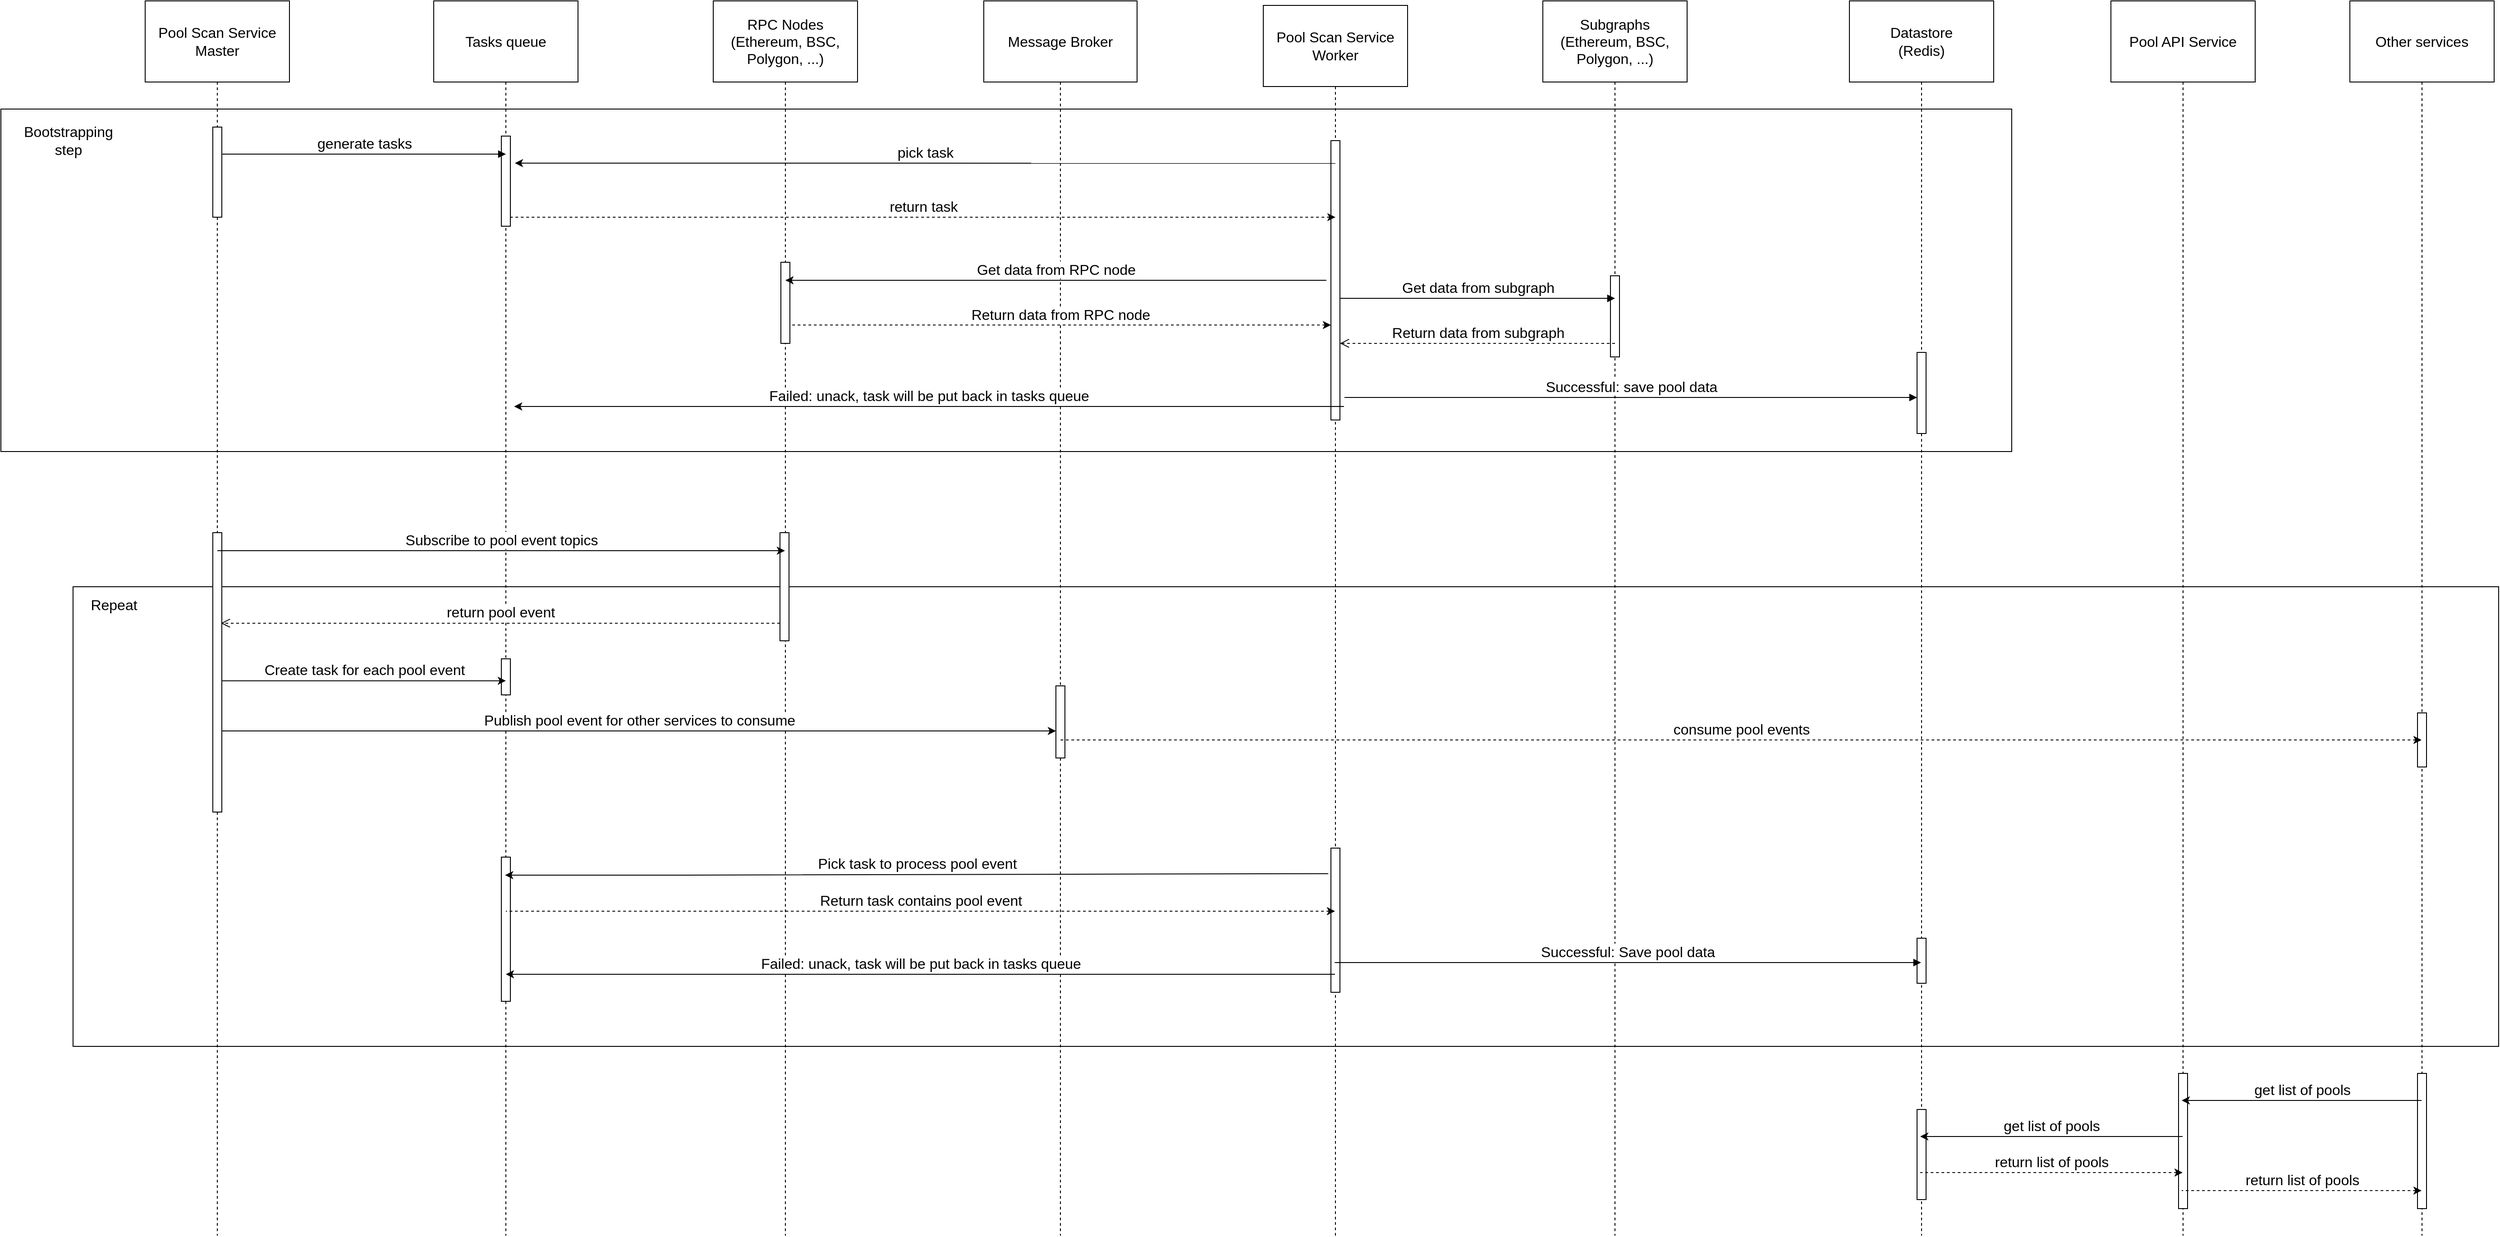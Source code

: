 <mxfile version="18.0.3" type="github">
  <diagram id="vYhIYeuhMKYq1YM2tLH0" name="Page-1">
    <mxGraphModel dx="2478" dy="1456" grid="1" gridSize="10" guides="1" tooltips="1" connect="1" arrows="1" fold="1" page="1" pageScale="1" pageWidth="850" pageHeight="1100" math="0" shadow="0">
      <root>
        <mxCell id="0" />
        <mxCell id="1" parent="0" />
        <mxCell id="duJFYo-hXxuzxmT1SDnn-63" value="" style="rounded=0;whiteSpace=wrap;html=1;fontSize=16;fillOpacity=50;" vertex="1" parent="1">
          <mxGeometry x="120" y="720" width="2690" height="510" as="geometry" />
        </mxCell>
        <mxCell id="duJFYo-hXxuzxmT1SDnn-35" value="" style="rounded=0;whiteSpace=wrap;html=1;fontSize=16;fillOpacity=50;" vertex="1" parent="1">
          <mxGeometry x="40" y="190" width="2230" height="380" as="geometry" />
        </mxCell>
        <mxCell id="duJFYo-hXxuzxmT1SDnn-19" value="&lt;span style=&quot;font-size: 16px;&quot;&gt;Message Broker&lt;/span&gt;" style="shape=umlLifeline;perimeter=lifelinePerimeter;whiteSpace=wrap;html=1;container=1;collapsible=0;recursiveResize=0;outlineConnect=0;size=90;fontSize=16;" vertex="1" parent="1">
          <mxGeometry x="1130" y="70" width="170" height="1370" as="geometry" />
        </mxCell>
        <mxCell id="duJFYo-hXxuzxmT1SDnn-79" value="" style="html=1;points=[];perimeter=orthogonalPerimeter;fontSize=16;" vertex="1" parent="duJFYo-hXxuzxmT1SDnn-19">
          <mxGeometry x="80" y="760" width="10" height="80" as="geometry" />
        </mxCell>
        <mxCell id="duJFYo-hXxuzxmT1SDnn-3" value="&lt;span style=&quot;font-size: 16px;&quot;&gt;Pool Scan Service Master&lt;/span&gt;" style="shape=umlLifeline;perimeter=lifelinePerimeter;whiteSpace=wrap;html=1;container=1;collapsible=0;recursiveResize=0;outlineConnect=0;size=90;fontSize=16;" vertex="1" parent="1">
          <mxGeometry x="200" y="70" width="160" height="1370" as="geometry" />
        </mxCell>
        <mxCell id="duJFYo-hXxuzxmT1SDnn-66" value="" style="html=1;points=[];perimeter=orthogonalPerimeter;fontSize=16;" vertex="1" parent="duJFYo-hXxuzxmT1SDnn-3">
          <mxGeometry x="75" y="590" width="10" height="310" as="geometry" />
        </mxCell>
        <mxCell id="duJFYo-hXxuzxmT1SDnn-90" value="" style="html=1;points=[];perimeter=orthogonalPerimeter;fontSize=16;" vertex="1" parent="duJFYo-hXxuzxmT1SDnn-3">
          <mxGeometry x="75" y="140" width="10" height="100" as="geometry" />
        </mxCell>
        <mxCell id="duJFYo-hXxuzxmT1SDnn-14" value="&lt;span style=&quot;font-size: 16px;&quot;&gt;Other services&lt;/span&gt;" style="shape=umlLifeline;perimeter=lifelinePerimeter;whiteSpace=wrap;html=1;container=1;collapsible=0;recursiveResize=0;outlineConnect=0;size=90;fontSize=16;" vertex="1" parent="1">
          <mxGeometry x="2645" y="70" width="160" height="1370" as="geometry" />
        </mxCell>
        <mxCell id="duJFYo-hXxuzxmT1SDnn-71" value="" style="html=1;points=[];perimeter=orthogonalPerimeter;fontSize=16;" vertex="1" parent="duJFYo-hXxuzxmT1SDnn-14">
          <mxGeometry x="75" y="1190" width="10" height="150" as="geometry" />
        </mxCell>
        <mxCell id="duJFYo-hXxuzxmT1SDnn-83" value="" style="html=1;points=[];perimeter=orthogonalPerimeter;fontSize=16;" vertex="1" parent="duJFYo-hXxuzxmT1SDnn-14">
          <mxGeometry x="75" y="790" width="10" height="60" as="geometry" />
        </mxCell>
        <mxCell id="duJFYo-hXxuzxmT1SDnn-15" value="&lt;span style=&quot;font-size: 16px;&quot;&gt;Pool API Service&lt;/span&gt;" style="shape=umlLifeline;perimeter=lifelinePerimeter;whiteSpace=wrap;html=1;container=1;collapsible=0;recursiveResize=0;outlineConnect=0;size=90;fontSize=16;" vertex="1" parent="1">
          <mxGeometry x="2380" y="70" width="160" height="1370" as="geometry" />
        </mxCell>
        <mxCell id="duJFYo-hXxuzxmT1SDnn-69" value="" style="html=1;points=[];perimeter=orthogonalPerimeter;fontSize=16;" vertex="1" parent="duJFYo-hXxuzxmT1SDnn-15">
          <mxGeometry x="75" y="1190" width="10" height="150" as="geometry" />
        </mxCell>
        <mxCell id="duJFYo-hXxuzxmT1SDnn-16" value="&lt;span style=&quot;font-size: 16px;&quot;&gt;Datastore&lt;/span&gt;&lt;br style=&quot;font-size: 16px;&quot;&gt;&lt;span style=&quot;font-size: 16px;&quot;&gt;(Redis)&lt;/span&gt;" style="shape=umlLifeline;perimeter=lifelinePerimeter;whiteSpace=wrap;html=1;container=1;collapsible=0;recursiveResize=0;outlineConnect=0;size=90;fontSize=16;" vertex="1" parent="1">
          <mxGeometry x="2090" y="70" width="160" height="1370" as="geometry" />
        </mxCell>
        <mxCell id="duJFYo-hXxuzxmT1SDnn-68" value="" style="html=1;points=[];perimeter=orthogonalPerimeter;fontSize=16;" vertex="1" parent="duJFYo-hXxuzxmT1SDnn-16">
          <mxGeometry x="75" y="1230" width="10" height="100" as="geometry" />
        </mxCell>
        <mxCell id="duJFYo-hXxuzxmT1SDnn-80" value="" style="html=1;points=[];perimeter=orthogonalPerimeter;fontSize=16;" vertex="1" parent="duJFYo-hXxuzxmT1SDnn-16">
          <mxGeometry x="75" y="1040" width="10" height="50" as="geometry" />
        </mxCell>
        <mxCell id="duJFYo-hXxuzxmT1SDnn-88" value="" style="html=1;points=[];perimeter=orthogonalPerimeter;fontSize=16;" vertex="1" parent="duJFYo-hXxuzxmT1SDnn-16">
          <mxGeometry x="75" y="390" width="10" height="90" as="geometry" />
        </mxCell>
        <mxCell id="duJFYo-hXxuzxmT1SDnn-17" value="&lt;span style=&quot;font-size: 16px;&quot;&gt;Subgraphs&lt;/span&gt;&lt;br style=&quot;font-size: 16px;&quot;&gt;&lt;span style=&quot;font-size: 16px;&quot;&gt;(Ethereum, BSC, Polygon, ...)&lt;/span&gt;" style="shape=umlLifeline;perimeter=lifelinePerimeter;whiteSpace=wrap;html=1;container=1;collapsible=0;recursiveResize=0;outlineConnect=0;size=90;fontSize=16;" vertex="1" parent="1">
          <mxGeometry x="1750" y="70" width="160" height="1370" as="geometry" />
        </mxCell>
        <mxCell id="duJFYo-hXxuzxmT1SDnn-87" value="" style="html=1;points=[];perimeter=orthogonalPerimeter;fontSize=16;" vertex="1" parent="duJFYo-hXxuzxmT1SDnn-17">
          <mxGeometry x="75" y="305" width="10" height="90" as="geometry" />
        </mxCell>
        <mxCell id="duJFYo-hXxuzxmT1SDnn-18" value="&lt;span style=&quot;font-size: 16px;&quot;&gt;RPC Nodes&lt;/span&gt;&lt;br style=&quot;font-size: 16px; padding: 0px; margin: 0px;&quot;&gt;&lt;span style=&quot;font-size: 16px;&quot;&gt;(Ethereum, BSC, Polygon, ...)&lt;/span&gt;" style="shape=umlLifeline;perimeter=lifelinePerimeter;whiteSpace=wrap;html=1;container=1;collapsible=0;recursiveResize=0;outlineConnect=0;size=90;fontSize=16;" vertex="1" parent="1">
          <mxGeometry x="830" y="70" width="160" height="1370" as="geometry" />
        </mxCell>
        <mxCell id="duJFYo-hXxuzxmT1SDnn-85" value="" style="html=1;points=[];perimeter=orthogonalPerimeter;fontSize=16;" vertex="1" parent="duJFYo-hXxuzxmT1SDnn-18">
          <mxGeometry x="75" y="290" width="10" height="90" as="geometry" />
        </mxCell>
        <mxCell id="duJFYo-hXxuzxmT1SDnn-20" value="&lt;span style=&quot;font-size: 16px;&quot;&gt;Tasks queue&lt;/span&gt;" style="shape=umlLifeline;perimeter=lifelinePerimeter;whiteSpace=wrap;html=1;container=1;collapsible=0;recursiveResize=0;outlineConnect=0;size=90;fontSize=16;" vertex="1" parent="1">
          <mxGeometry x="520" y="70" width="160" height="1370" as="geometry" />
        </mxCell>
        <mxCell id="duJFYo-hXxuzxmT1SDnn-67" value="" style="html=1;points=[];perimeter=orthogonalPerimeter;fontSize=16;" vertex="1" parent="duJFYo-hXxuzxmT1SDnn-20">
          <mxGeometry x="75" y="950" width="10" height="160" as="geometry" />
        </mxCell>
        <mxCell id="duJFYo-hXxuzxmT1SDnn-78" value="" style="html=1;points=[];perimeter=orthogonalPerimeter;fontSize=16;" vertex="1" parent="duJFYo-hXxuzxmT1SDnn-20">
          <mxGeometry x="75" y="730" width="10" height="40" as="geometry" />
        </mxCell>
        <mxCell id="duJFYo-hXxuzxmT1SDnn-89" value="" style="html=1;points=[];perimeter=orthogonalPerimeter;fontSize=16;" vertex="1" parent="duJFYo-hXxuzxmT1SDnn-20">
          <mxGeometry x="75" y="150" width="10" height="100" as="geometry" />
        </mxCell>
        <mxCell id="duJFYo-hXxuzxmT1SDnn-21" value="&lt;span style=&quot;font-size: 16px;&quot;&gt;Pool Scan Service Worker&lt;/span&gt;" style="shape=umlLifeline;perimeter=lifelinePerimeter;whiteSpace=wrap;html=1;container=1;collapsible=0;recursiveResize=0;outlineConnect=0;size=90;fontSize=16;" vertex="1" parent="1">
          <mxGeometry x="1440" y="75" width="160" height="1365" as="geometry" />
        </mxCell>
        <mxCell id="duJFYo-hXxuzxmT1SDnn-72" value="" style="html=1;points=[];perimeter=orthogonalPerimeter;fontSize=16;" vertex="1" parent="duJFYo-hXxuzxmT1SDnn-21">
          <mxGeometry x="75" y="935" width="10" height="160" as="geometry" />
        </mxCell>
        <mxCell id="duJFYo-hXxuzxmT1SDnn-86" value="" style="html=1;points=[];perimeter=orthogonalPerimeter;fontSize=16;" vertex="1" parent="duJFYo-hXxuzxmT1SDnn-21">
          <mxGeometry x="75" y="150" width="10" height="310" as="geometry" />
        </mxCell>
        <mxCell id="duJFYo-hXxuzxmT1SDnn-22" value="generate tasks" style="html=1;verticalAlign=bottom;endArrow=block;rounded=0;fontSize=16;entryX=0.5;entryY=0.2;entryDx=0;entryDy=0;entryPerimeter=0;" edge="1" parent="1" source="duJFYo-hXxuzxmT1SDnn-90" target="duJFYo-hXxuzxmT1SDnn-89">
          <mxGeometry width="80" relative="1" as="geometry">
            <mxPoint x="340" y="230" as="sourcePoint" />
            <mxPoint x="510" y="230" as="targetPoint" />
          </mxGeometry>
        </mxCell>
        <mxCell id="duJFYo-hXxuzxmT1SDnn-23" value="pick task" style="html=1;verticalAlign=bottom;endArrow=none;rounded=0;fontSize=16;startArrow=classic;startFill=1;endFill=0;entryX=0.5;entryY=0.081;entryDx=0;entryDy=0;entryPerimeter=0;" edge="1" parent="1" target="duJFYo-hXxuzxmT1SDnn-86">
          <mxGeometry width="80" relative="1" as="geometry">
            <mxPoint x="610" y="250" as="sourcePoint" />
            <mxPoint x="1410" y="250" as="targetPoint" />
          </mxGeometry>
        </mxCell>
        <mxCell id="duJFYo-hXxuzxmT1SDnn-26" value="Return data from RPC node" style="html=1;verticalAlign=bottom;endArrow=none;dashed=1;endSize=8;rounded=0;fontSize=16;startArrow=classic;startFill=1;endFill=0;entryX=0.967;entryY=0.747;entryDx=0;entryDy=0;entryPerimeter=0;" edge="1" parent="1">
          <mxGeometry relative="1" as="geometry">
            <mxPoint x="1515" y="429.64" as="sourcePoint" />
            <mxPoint x="914.67" y="429.64" as="targetPoint" />
          </mxGeometry>
        </mxCell>
        <mxCell id="duJFYo-hXxuzxmT1SDnn-27" value="Get data from subgraph" style="html=1;verticalAlign=bottom;endArrow=block;rounded=0;fontSize=16;entryX=0.5;entryY=0.278;entryDx=0;entryDy=0;entryPerimeter=0;" edge="1" parent="1" source="duJFYo-hXxuzxmT1SDnn-86" target="duJFYo-hXxuzxmT1SDnn-87">
          <mxGeometry width="80" relative="1" as="geometry">
            <mxPoint x="1560" y="400" as="sourcePoint" />
            <mxPoint x="1730" y="400" as="targetPoint" />
          </mxGeometry>
        </mxCell>
        <mxCell id="duJFYo-hXxuzxmT1SDnn-28" value="Return data from subgraph" style="html=1;verticalAlign=bottom;endArrow=open;dashed=1;endSize=8;rounded=0;fontSize=16;exitX=0.5;exitY=0.833;exitDx=0;exitDy=0;exitPerimeter=0;" edge="1" parent="1" source="duJFYo-hXxuzxmT1SDnn-87" target="duJFYo-hXxuzxmT1SDnn-86">
          <mxGeometry relative="1" as="geometry">
            <mxPoint x="1720" y="450" as="sourcePoint" />
            <mxPoint x="1580" y="450" as="targetPoint" />
          </mxGeometry>
        </mxCell>
        <mxCell id="duJFYo-hXxuzxmT1SDnn-29" value="Successful: save pool data" style="html=1;verticalAlign=bottom;endArrow=block;rounded=0;fontSize=16;" edge="1" parent="1" target="duJFYo-hXxuzxmT1SDnn-88">
          <mxGeometry width="80" relative="1" as="geometry">
            <mxPoint x="1530" y="510" as="sourcePoint" />
            <mxPoint x="2060" y="510" as="targetPoint" />
          </mxGeometry>
        </mxCell>
        <mxCell id="duJFYo-hXxuzxmT1SDnn-31" value="return pool event" style="html=1;verticalAlign=bottom;endArrow=open;dashed=1;endSize=8;rounded=0;fontSize=16;entryX=0.9;entryY=0.324;entryDx=0;entryDy=0;entryPerimeter=0;" edge="1" parent="1" source="duJFYo-hXxuzxmT1SDnn-77" target="duJFYo-hXxuzxmT1SDnn-66">
          <mxGeometry relative="1" as="geometry">
            <mxPoint x="820" y="760" as="sourcePoint" />
            <mxPoint x="370" y="760" as="targetPoint" />
          </mxGeometry>
        </mxCell>
        <mxCell id="duJFYo-hXxuzxmT1SDnn-32" value="Create task for each pool event" style="html=1;verticalAlign=bottom;endArrow=classic;rounded=0;fontSize=16;startArrow=none;startFill=0;endFill=1;entryX=0.5;entryY=0.608;entryDx=0;entryDy=0;entryPerimeter=0;" edge="1" parent="1" source="duJFYo-hXxuzxmT1SDnn-66" target="duJFYo-hXxuzxmT1SDnn-78">
          <mxGeometry width="80" relative="1" as="geometry">
            <mxPoint x="320" y="824.66" as="sourcePoint" />
            <mxPoint x="565" y="824.33" as="targetPoint" />
          </mxGeometry>
        </mxCell>
        <mxCell id="duJFYo-hXxuzxmT1SDnn-33" value="Pick task to process pool event" style="html=1;verticalAlign=bottom;endArrow=none;rounded=0;fontSize=16;startArrow=classic;startFill=1;endFill=0;entryX=-0.3;entryY=0.177;entryDx=0;entryDy=0;entryPerimeter=0;" edge="1" parent="1" target="duJFYo-hXxuzxmT1SDnn-72">
          <mxGeometry width="80" relative="1" as="geometry">
            <mxPoint x="599.167" y="1040" as="sourcePoint" />
            <mxPoint x="1519.5" y="1040" as="targetPoint" />
            <Array as="points">
              <mxPoint x="790" y="1040" />
            </Array>
          </mxGeometry>
        </mxCell>
        <mxCell id="duJFYo-hXxuzxmT1SDnn-36" value="Bootstrapping step" style="text;html=1;strokeColor=none;fillColor=none;align=center;verticalAlign=middle;whiteSpace=wrap;rounded=0;dashed=1;fontSize=16;" vertex="1" parent="1">
          <mxGeometry x="50" y="210" width="130" height="30" as="geometry" />
        </mxCell>
        <mxCell id="duJFYo-hXxuzxmT1SDnn-37" value="Failed: unack, task will be put back in tasks queue" style="html=1;verticalAlign=bottom;endArrow=none;rounded=0;fontSize=16;startArrow=classic;startFill=1;endFill=0;" edge="1" parent="1" source="duJFYo-hXxuzxmT1SDnn-20" target="duJFYo-hXxuzxmT1SDnn-21">
          <mxGeometry width="80" relative="1" as="geometry">
            <mxPoint x="690" y="1154" as="sourcePoint" />
            <mxPoint x="1490" y="1154" as="targetPoint" />
            <Array as="points">
              <mxPoint x="1330" y="1150" />
            </Array>
          </mxGeometry>
        </mxCell>
        <mxCell id="duJFYo-hXxuzxmT1SDnn-40" value="Publish pool event for other services to consume" style="html=1;verticalAlign=bottom;endArrow=classic;rounded=0;fontSize=16;startArrow=none;startFill=0;endFill=1;entryX=0;entryY=0.625;entryDx=0;entryDy=0;entryPerimeter=0;" edge="1" parent="1" source="duJFYo-hXxuzxmT1SDnn-66" target="duJFYo-hXxuzxmT1SDnn-79">
          <mxGeometry width="80" relative="1" as="geometry">
            <mxPoint x="320" y="880.33" as="sourcePoint" />
            <mxPoint x="1120" y="880" as="targetPoint" />
          </mxGeometry>
        </mxCell>
        <mxCell id="duJFYo-hXxuzxmT1SDnn-51" value="get list of pools" style="html=1;verticalAlign=bottom;endArrow=none;rounded=0;fontSize=16;startArrow=classic;startFill=1;endFill=0;" edge="1" parent="1">
          <mxGeometry width="80" relative="1" as="geometry">
            <mxPoint x="2168.5" y="1330" as="sourcePoint" />
            <mxPoint x="2459.5" y="1330" as="targetPoint" />
            <Array as="points">
              <mxPoint x="2280" y="1330" />
            </Array>
          </mxGeometry>
        </mxCell>
        <mxCell id="duJFYo-hXxuzxmT1SDnn-54" value="return list of pools" style="html=1;verticalAlign=bottom;endArrow=none;dashed=1;endSize=8;rounded=0;fontSize=16;startArrow=classic;startFill=1;endFill=0;" edge="1" parent="1">
          <mxGeometry relative="1" as="geometry">
            <mxPoint x="2724.5" y="1390" as="sourcePoint" />
            <mxPoint x="2458.5" y="1390" as="targetPoint" />
            <Array as="points">
              <mxPoint x="2620" y="1390" />
            </Array>
          </mxGeometry>
        </mxCell>
        <mxCell id="duJFYo-hXxuzxmT1SDnn-57" value="consume pool events" style="html=1;verticalAlign=bottom;endArrow=none;dashed=1;endSize=8;rounded=0;fontSize=16;startArrow=classic;startFill=1;endFill=0;" edge="1" parent="1">
          <mxGeometry relative="1" as="geometry">
            <mxPoint x="2724.5" y="890" as="sourcePoint" />
            <mxPoint x="1214.167" y="890" as="targetPoint" />
            <Array as="points">
              <mxPoint x="1740" y="890" />
            </Array>
          </mxGeometry>
        </mxCell>
        <mxCell id="duJFYo-hXxuzxmT1SDnn-64" value="Repeat" style="text;html=1;align=center;verticalAlign=middle;resizable=0;points=[];autosize=1;strokeColor=none;fillColor=none;fontSize=16;" vertex="1" parent="1">
          <mxGeometry x="130" y="730" width="70" height="20" as="geometry" />
        </mxCell>
        <mxCell id="duJFYo-hXxuzxmT1SDnn-50" value="get list of pools" style="html=1;verticalAlign=bottom;endArrow=none;rounded=0;fontSize=16;startArrow=classic;startFill=1;endFill=0;" edge="1" parent="1">
          <mxGeometry width="80" relative="1" as="geometry">
            <mxPoint x="2458.5" y="1290" as="sourcePoint" />
            <mxPoint x="2724.5" y="1290" as="targetPoint" />
            <Array as="points">
              <mxPoint x="2650" y="1290" />
            </Array>
          </mxGeometry>
        </mxCell>
        <mxCell id="duJFYo-hXxuzxmT1SDnn-52" value="return list of pools" style="html=1;verticalAlign=bottom;endArrow=none;dashed=1;endSize=8;rounded=0;fontSize=16;startArrow=classic;startFill=1;endFill=0;" edge="1" parent="1">
          <mxGeometry relative="1" as="geometry">
            <mxPoint x="2459.5" y="1370" as="sourcePoint" />
            <mxPoint x="2168.5" y="1370" as="targetPoint" />
            <Array as="points">
              <mxPoint x="2390" y="1370" />
            </Array>
          </mxGeometry>
        </mxCell>
        <mxCell id="duJFYo-hXxuzxmT1SDnn-39" value="Successful: Save pool data" style="html=1;verticalAlign=bottom;endArrow=block;rounded=0;fontSize=16;" edge="1" parent="1">
          <mxGeometry width="80" relative="1" as="geometry">
            <mxPoint x="1519.167" y="1137" as="sourcePoint" />
            <mxPoint x="2169.5" y="1137" as="targetPoint" />
            <Array as="points">
              <mxPoint x="1640" y="1137" />
            </Array>
          </mxGeometry>
        </mxCell>
        <mxCell id="duJFYo-hXxuzxmT1SDnn-34" value="Return task contains pool event" style="html=1;verticalAlign=bottom;endArrow=none;dashed=1;endSize=8;rounded=0;fontSize=16;startArrow=classic;startFill=1;endFill=0;" edge="1" parent="1" source="duJFYo-hXxuzxmT1SDnn-21" target="duJFYo-hXxuzxmT1SDnn-20">
          <mxGeometry relative="1" as="geometry">
            <mxPoint x="1430" y="1084" as="sourcePoint" />
            <mxPoint x="650" y="1084" as="targetPoint" />
            <Array as="points">
              <mxPoint x="720" y="1080" />
            </Array>
          </mxGeometry>
        </mxCell>
        <mxCell id="duJFYo-hXxuzxmT1SDnn-77" value="" style="html=1;points=[];perimeter=orthogonalPerimeter;fontSize=16;" vertex="1" parent="1">
          <mxGeometry x="904" y="660" width="10" height="120" as="geometry" />
        </mxCell>
        <mxCell id="duJFYo-hXxuzxmT1SDnn-30" value="Subscribe to pool event topics" style="html=1;verticalAlign=bottom;endArrow=classic;rounded=0;fontSize=16;startArrow=none;startFill=0;endFill=1;" edge="1" parent="1" source="duJFYo-hXxuzxmT1SDnn-3" target="duJFYo-hXxuzxmT1SDnn-18">
          <mxGeometry width="80" relative="1" as="geometry">
            <mxPoint x="320" y="690" as="sourcePoint" />
            <mxPoint x="870" y="690" as="targetPoint" />
            <Array as="points">
              <mxPoint x="810" y="680" />
            </Array>
          </mxGeometry>
        </mxCell>
        <mxCell id="duJFYo-hXxuzxmT1SDnn-25" value="Get data from RPC node" style="html=1;verticalAlign=bottom;endArrow=none;rounded=0;fontSize=16;startArrow=classic;startFill=1;endFill=0;entryX=0.5;entryY=0.5;entryDx=0;entryDy=0;entryPerimeter=0;" edge="1" parent="1">
          <mxGeometry width="80" relative="1" as="geometry">
            <mxPoint x="910" y="380" as="sourcePoint" />
            <mxPoint x="1510" y="380" as="targetPoint" />
          </mxGeometry>
        </mxCell>
        <mxCell id="duJFYo-hXxuzxmT1SDnn-24" value="return task" style="html=1;verticalAlign=bottom;endArrow=none;dashed=1;endSize=8;rounded=0;fontSize=16;startArrow=classic;startFill=1;endFill=0;exitX=0.5;exitY=0.274;exitDx=0;exitDy=0;exitPerimeter=0;" edge="1" parent="1" source="duJFYo-hXxuzxmT1SDnn-86">
          <mxGeometry relative="1" as="geometry">
            <mxPoint x="1385" y="310" as="sourcePoint" />
            <mxPoint x="605" y="310" as="targetPoint" />
          </mxGeometry>
        </mxCell>
        <mxCell id="duJFYo-hXxuzxmT1SDnn-92" value="Failed: unack, task will be put back in tasks queue" style="html=1;verticalAlign=bottom;endArrow=none;rounded=0;fontSize=16;startArrow=classic;startFill=1;endFill=0;" edge="1" parent="1">
          <mxGeometry width="80" relative="1" as="geometry">
            <mxPoint x="609.167" y="520" as="sourcePoint" />
            <mxPoint x="1529.5" y="520" as="targetPoint" />
            <Array as="points">
              <mxPoint x="1340" y="520" />
            </Array>
          </mxGeometry>
        </mxCell>
      </root>
    </mxGraphModel>
  </diagram>
</mxfile>
